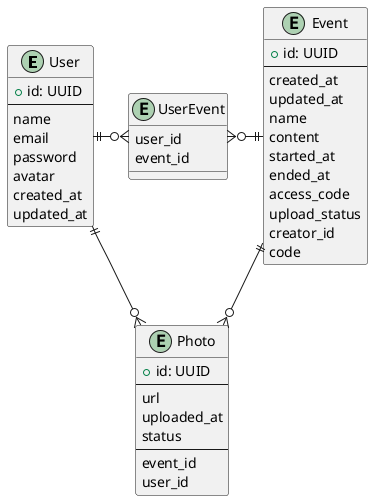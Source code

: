 @startuml ERD

entity "User" {
  +id: UUID
  --
  name
  email
  password
  avatar
  created_at
  updated_at
}


entity "Event" {
  +id: UUID
  --
  created_at
  updated_at
  name
  content
  started_at
  ended_at
  access_code
  upload_status
  creator_id
  code
}

entity "UserEvent" {
  user_id
  event_id
}

entity "Photo" {
  +id: UUID
  --
  url
  uploaded_at
  status
  --
  event_id
  user_id
}

/' User ||--o{ Event : "creates/participates" '/
User ||-right-o{ UserEvent
Event ||-left-o{ UserEvent
User ||--o{ Photo
Event ||--o{ Photo




@enduml
